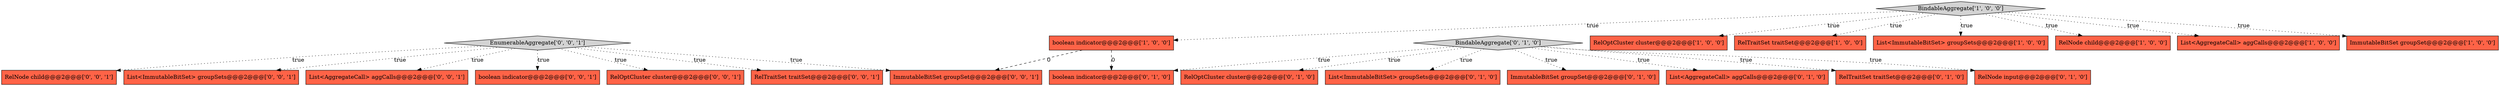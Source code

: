 digraph {
16 [style = filled, label = "RelOptCluster cluster@@@2@@@['0', '0', '1']", fillcolor = tomato, shape = box image = "AAA0AAABBB3BBB"];
4 [style = filled, label = "RelOptCluster cluster@@@2@@@['1', '0', '0']", fillcolor = tomato, shape = box image = "AAA0AAABBB1BBB"];
17 [style = filled, label = "RelTraitSet traitSet@@@2@@@['0', '0', '1']", fillcolor = tomato, shape = box image = "AAA0AAABBB3BBB"];
8 [style = filled, label = "List<AggregateCall> aggCalls@@@2@@@['0', '1', '0']", fillcolor = tomato, shape = box image = "AAA0AAABBB2BBB"];
0 [style = filled, label = "RelTraitSet traitSet@@@2@@@['1', '0', '0']", fillcolor = tomato, shape = box image = "AAA0AAABBB1BBB"];
19 [style = filled, label = "RelNode child@@@2@@@['0', '0', '1']", fillcolor = tomato, shape = box image = "AAA0AAABBB3BBB"];
6 [style = filled, label = "BindableAggregate['1', '0', '0']", fillcolor = lightgray, shape = diamond image = "AAA0AAABBB1BBB"];
1 [style = filled, label = "List<ImmutableBitSet> groupSets@@@2@@@['1', '0', '0']", fillcolor = tomato, shape = box image = "AAA0AAABBB1BBB"];
10 [style = filled, label = "RelTraitSet traitSet@@@2@@@['0', '1', '0']", fillcolor = tomato, shape = box image = "AAA0AAABBB2BBB"];
20 [style = filled, label = "List<AggregateCall> aggCalls@@@2@@@['0', '0', '1']", fillcolor = tomato, shape = box image = "AAA0AAABBB3BBB"];
5 [style = filled, label = "RelNode child@@@2@@@['1', '0', '0']", fillcolor = tomato, shape = box image = "AAA0AAABBB1BBB"];
3 [style = filled, label = "List<AggregateCall> aggCalls@@@2@@@['1', '0', '0']", fillcolor = tomato, shape = box image = "AAA0AAABBB1BBB"];
22 [style = filled, label = "boolean indicator@@@2@@@['0', '0', '1']", fillcolor = tomato, shape = box image = "AAA0AAABBB3BBB"];
9 [style = filled, label = "RelNode input@@@2@@@['0', '1', '0']", fillcolor = tomato, shape = box image = "AAA0AAABBB2BBB"];
11 [style = filled, label = "RelOptCluster cluster@@@2@@@['0', '1', '0']", fillcolor = tomato, shape = box image = "AAA0AAABBB2BBB"];
13 [style = filled, label = "List<ImmutableBitSet> groupSets@@@2@@@['0', '1', '0']", fillcolor = tomato, shape = box image = "AAA0AAABBB2BBB"];
21 [style = filled, label = "EnumerableAggregate['0', '0', '1']", fillcolor = lightgray, shape = diamond image = "AAA0AAABBB3BBB"];
12 [style = filled, label = "BindableAggregate['0', '1', '0']", fillcolor = lightgray, shape = diamond image = "AAA0AAABBB2BBB"];
23 [style = filled, label = "ImmutableBitSet groupSet@@@2@@@['0', '0', '1']", fillcolor = tomato, shape = box image = "AAA0AAABBB3BBB"];
7 [style = filled, label = "boolean indicator@@@2@@@['1', '0', '0']", fillcolor = tomato, shape = box image = "AAA1AAABBB1BBB"];
15 [style = filled, label = "boolean indicator@@@2@@@['0', '1', '0']", fillcolor = tomato, shape = box image = "AAA1AAABBB2BBB"];
2 [style = filled, label = "ImmutableBitSet groupSet@@@2@@@['1', '0', '0']", fillcolor = tomato, shape = box image = "AAA0AAABBB1BBB"];
14 [style = filled, label = "ImmutableBitSet groupSet@@@2@@@['0', '1', '0']", fillcolor = tomato, shape = box image = "AAA0AAABBB2BBB"];
18 [style = filled, label = "List<ImmutableBitSet> groupSets@@@2@@@['0', '0', '1']", fillcolor = tomato, shape = box image = "AAA0AAABBB3BBB"];
21->20 [style = dotted, label="true"];
7->23 [style = dashed, label="0"];
21->18 [style = dotted, label="true"];
12->8 [style = dotted, label="true"];
6->1 [style = dotted, label="true"];
12->15 [style = dotted, label="true"];
21->22 [style = dotted, label="true"];
21->17 [style = dotted, label="true"];
12->11 [style = dotted, label="true"];
12->14 [style = dotted, label="true"];
12->13 [style = dotted, label="true"];
6->2 [style = dotted, label="true"];
6->4 [style = dotted, label="true"];
12->10 [style = dotted, label="true"];
21->23 [style = dotted, label="true"];
21->19 [style = dotted, label="true"];
6->7 [style = dotted, label="true"];
7->15 [style = dashed, label="0"];
6->0 [style = dotted, label="true"];
21->16 [style = dotted, label="true"];
6->3 [style = dotted, label="true"];
6->5 [style = dotted, label="true"];
12->9 [style = dotted, label="true"];
}
